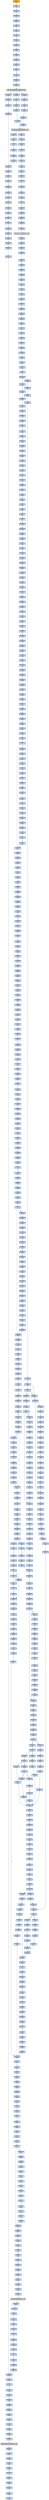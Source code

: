 strict digraph G {
	graph [bgcolor=transparent,
		name=G
	];
	node [color=lightsteelblue,
		fillcolor=lightsteelblue,
		shape=rectangle,
		style=filled
	];
	"0x00591110"	[label="0x00591110
pushl"];
	"0x00591111"	[label="0x00591111
pushl"];
	"0x00591110" -> "0x00591111"	[color="#000000"];
	"0x00591251"	[label="0x00591251
je"];
	"0x00591264"	[label="0x00591264
movl"];
	"0x00591251" -> "0x00591264"	[color="#000000",
		label=T];
	"0x005917ee"	[label="0x005917ee
movl"];
	"0x005917f2"	[label="0x005917f2
subl"];
	"0x005917ee" -> "0x005917f2"	[color="#000000"];
	"0x005910a7"	[label="0x005910a7
cmpl"];
	"0x005910aa"	[label="0x005910aa
je"];
	"0x005910a7" -> "0x005910aa"	[color="#000000"];
	"0x005912a8"	[label="0x005912a8
movl"];
	"0x005912aa"	[label="0x005912aa
testl"];
	"0x005912a8" -> "0x005912aa"	[color="#000000"];
	"0x005911a8"	[label="0x005911a8
movl"];
	"0x005911ae"	[label="0x005911ae
orl"];
	"0x005911a8" -> "0x005911ae"	[color="#000000"];
	"0x00591a65"	[label="0x00591a65
movl"];
	"0x00591a6a"	[label="0x00591a6a
subl"];
	"0x00591a65" -> "0x00591a6a"	[color="#000000"];
	"0x005917c7"	[label="0x005917c7
movl"];
	"0x005917cb"	[label="0x005917cb
shll"];
	"0x005917c7" -> "0x005917cb"	[color="#000000"];
	"0x00591ed3"	[label="0x00591ed3
movl"];
	"0x00591ed6"	[label="0x00591ed6
movl"];
	"0x00591ed3" -> "0x00591ed6"	[color="#000000"];
	"0x00591885"	[label="0x00591885
movl"];
	"0x00591888"	[label="0x00591888
movl"];
	"0x00591885" -> "0x00591888"	[color="#000000"];
	"0x005919ee"	[label="0x005919ee
movl"];
	"0x005919f1"	[label="0x005919f1
movl"];
	"0x005919ee" -> "0x005919f1"	[color="#000000"];
	"0x005910b2"	[label="0x005910b2
pushl"];
	"0x005910b7"	[label="0x005910b7
pushl"];
	"0x005910b2" -> "0x005910b7"	[color="#000000"];
	"0x00591a7d"	[label="0x00591a7d
popl"];
	"0x00591a7e"	[label="0x00591a7e
popl"];
	"0x00591a7d" -> "0x00591a7e"	[color="#000000"];
	"0x00591389"	[label="0x00591389
movl"];
	"0x0059138f"	[label="0x0059138f
movl"];
	"0x00591389" -> "0x0059138f"	[color="#000000"];
	"0x005918e0"	[label="0x005918e0
movl"];
	"0x005918e6"	[label="0x005918e6
shrl"];
	"0x005918e0" -> "0x005918e6"	[color="#000000"];
	"0x00591002"	[label="0x00591002
call"];
	"0x0059100a"	[label="0x0059100a
popl"];
	"0x00591002" -> "0x0059100a"	[color="#000000"];
	"0x00591e46"	[label="0x00591e46
movl"];
	"0x00591e49"	[label="0x00591e49
movl"];
	"0x00591e46" -> "0x00591e49"	[color="#000000"];
	"0x005916eb"	[label="0x005916eb
pushl"];
	"0x005916ec"	[label="0x005916ec
leal"];
	"0x005916eb" -> "0x005916ec"	[color="#000000"];
	"0x005910a1"	[label="0x005910a1
leal"];
	"0x005910a1" -> "0x005910a7"	[color="#000000"];
	"0x00591398"	[label="0x00591398
pushl"];
	"0x0059139a"	[label="0x0059139a
pushl"];
	"0x00591398" -> "0x0059139a"	[color="#000000"];
	"0x00591974"	[label="0x00591974
movl"];
	"0x0059197a"	[label="0x0059197a
andl"];
	"0x00591974" -> "0x0059197a"	[color="#000000"];
	"0x00591029"	[label="0x00591029
movl"];
	"0x0059102f"	[label="0x0059102f
jne"];
	"0x00591029" -> "0x0059102f"	[color="#000000"];
	"0x005918d5"	[label="0x005918d5
movl"];
	"0x005918d8"	[label="0x005918d8
movl"];
	"0x005918d5" -> "0x005918d8"	[color="#000000"];
	"0x00591f14"	[label="0x00591f14
jmp"];
	"0x00591f31"	[label="0x00591f31
movl"];
	"0x00591f14" -> "0x00591f31"	[color="#000000"];
	"0x00591af9"	[label="0x00591af9
addl"];
	"0x00591afe"	[label="0x00591afe
popl"];
	"0x00591af9" -> "0x00591afe"	[color="#000000"];
	"0x00591a16"	[label="0x00591a16
movb"];
	"0x00591a19"	[label="0x00591a19
movl"];
	"0x00591a16" -> "0x00591a19"	[color="#000000"];
	"0x005918f8"	[label="0x005918f8
movb"];
	"0x005918fa"	[label="0x005918fa
movl"];
	"0x005918f8" -> "0x005918fa"	[color="#000000"];
	"0x00591b57"	[label="0x00591b57
movl"];
	"0x00591b59"	[label="0x00591b59
stosb"];
	"0x00591b57" -> "0x00591b59"	[color="#000000"];
	"0x00591176"	[label="0x00591176
andl"];
	"0x00591179"	[label="0x00591179
repz"];
	"0x00591176" -> "0x00591179"	[color="#000000"];
	"0x0059100e"	[label="0x0059100e
call"];
	"0x00591014"	[label="0x00591014
popl"];
	"0x0059100e" -> "0x00591014"	[color="#000000"];
	"0x00591ea5"	[label="0x00591ea5
movl"];
	"0x00591ea8"	[label="0x00591ea8
shll"];
	"0x00591ea5" -> "0x00591ea8"	[color="#000000"];
	"0x00591826"	[label="0x00591826
movl"];
	"0x0059182c"	[label="0x0059182c
addl"];
	"0x00591826" -> "0x0059182c"	[color="#000000"];
	"0x005919f4"	[label="0x005919f4
movl"];
	"0x005919f9"	[label="0x005919f9
subl"];
	"0x005919f4" -> "0x005919f9"	[color="#000000"];
	"0x00591b0c"	[label="0x00591b0c
pushl"];
	"0x00591b0d"	[label="0x00591b0d
movl"];
	"0x00591b0c" -> "0x00591b0d"	[color="#000000"];
	"0x005911c0"	[label="0x005911c0
movl"];
	"0x005911c6"	[label="0x005911c6
subl"];
	"0x005911c0" -> "0x005911c6"	[color="#000000"];
	"0x005918e9"	[label="0x005918e9
movl"];
	"0x005918eb"	[label="0x005918eb
andl"];
	"0x005918e9" -> "0x005918eb"	[color="#000000"];
	"0x00591845"	[label="0x00591845
movl"];
	"0x0059184b"	[label="0x0059184b
xorl"];
	"0x00591845" -> "0x0059184b"	[color="#000000"];
	"0x00591d2d"	[label="0x00591d2d
cmpl"];
	"0x00591d32"	[label="0x00591d32
jae"];
	"0x00591d2d" -> "0x00591d32"	[color="#000000"];
	"0x00591ec8"	[label="0x00591ec8
cmpl"];
	"0x00591ecb"	[label="0x00591ecb
movl"];
	"0x00591ec8" -> "0x00591ecb"	[color="#000000"];
	"0x00591cc3"	[label="0x00591cc3
jne"];
	"0x00591cc5"	[label="0x00591cc5
incl"];
	"0x00591cc3" -> "0x00591cc5"	[color="#000000",
		label=F];
	"0x00591ccd"	[label="0x00591ccd
movb"];
	"0x00591cc3" -> "0x00591ccd"	[color="#000000",
		label=T];
	"0x0059137e"	[label="0x0059137e
movl"];
	"0x00591384"	[label="0x00591384
jmp"];
	"0x0059137e" -> "0x00591384"	[color="#000000"];
	"0x005919a4"	[label="0x005919a4
movb"];
	"0x005919a6"	[label="0x005919a6
popl"];
	"0x005919a4" -> "0x005919a6"	[color="#000000"];
	"0x0059103c"	[label="0x0059103c
call"];
	GETMODULEHANDLEA_KERNEL32_DLL	[color=lightgrey,
		fillcolor=lightgrey,
		label="GETMODULEHANDLEA_KERNEL32_DLL
GETMODULEHANDLEA-KERNEL32-DLL"];
	"0x0059103c" -> GETMODULEHANDLEA_KERNEL32_DLL	[color="#000000"];
	"0x005911c8"	[label="0x005911c8
je"];
	"0x005911c6" -> "0x005911c8"	[color="#000000"];
	"0x00591aa3"	[label="0x00591aa3
movl"];
	"0x00591aa8"	[label="0x00591aa8
addl"];
	"0x00591aa3" -> "0x00591aa8"	[color="#000000"];
	"0x00591eb5"	[label="0x00591eb5
movl"];
	"0x00591eb8"	[label="0x00591eb8
movl"];
	"0x00591eb5" -> "0x00591eb8"	[color="#000000"];
	"0x00591cff"	[label="0x00591cff
ret"];
	"0x00591a9b"	[label="0x00591a9b
movb"];
	"0x00591cff" -> "0x00591a9b"	[color="#000000"];
	"0x00591e18"	[label="0x00591e18
movb"];
	"0x00591cff" -> "0x00591e18"	[color="#000000"];
	"0x005919d0"	[label="0x005919d0
shll"];
	"0x005919d3"	[label="0x005919d3
andl"];
	"0x005919d0" -> "0x005919d3"	[color="#000000"];
	"0x005919b8"	[label="0x005919b8
cmpl"];
	"0x005919bc"	[label="0x005919bc
jb"];
	"0x005919b8" -> "0x005919bc"	[color="#000000"];
	"0x00591f22"	[label="0x00591f22
leal"];
	"0x00591f25"	[label="0x00591f25
movl"];
	"0x00591f22" -> "0x00591f25"	[color="#000000"];
	"0x00591866"	[label="0x00591866
movb"];
	"0x00591869"	[label="0x00591869
movl"];
	"0x00591866" -> "0x00591869"	[color="#000000"];
	"0x0059139d"	[label="0x0059139d
pushl"];
	"0x0059139a" -> "0x0059139d"	[color="#000000"];
	"0x00591bc7"	[label="0x00591bc7
call"];
	"0x005919b0"	[label="0x005919b0
pushl"];
	"0x00591bc7" -> "0x005919b0"	[color="#000000"];
	"0x005917c4"	[label="0x005917c4
movl"];
	"0x005917c4" -> "0x005917c7"	[color="#000000"];
	"0x00591986"	[label="0x00591986
xorl"];
	"0x00591988"	[label="0x00591988
movb"];
	"0x00591986" -> "0x00591988"	[color="#000000"];
	"0x00591f55"	[label="0x00591f55
jb"];
	"0x00591f57"	[label="0x00591f57
movl"];
	"0x00591f55" -> "0x00591f57"	[color="#000000",
		label=F];
	"0x00591ece"	[label="0x00591ece
movl"];
	"0x00591ed1"	[label="0x00591ed1
jae"];
	"0x00591ece" -> "0x00591ed1"	[color="#000000"];
	"0x00591ce3"	[label="0x00591ce3
repz"];
	"0x00591ce5"	[label="0x00591ce5
popl"];
	"0x00591ce3" -> "0x00591ce5"	[color="#000000"];
	"0x0059185e"	[label="0x0059185e
movl"];
	"0x00591862"	[label="0x00591862
jbe"];
	"0x0059185e" -> "0x00591862"	[color="#000000"];
	"0x005917b1"	[label="0x005917b1
jb"];
	"0x005917b3"	[label="0x005917b3
pushl"];
	"0x005917b1" -> "0x005917b3"	[color="#000000",
		label=F];
	"0x005917e8"	[label="0x005917e8
movl"];
	"0x005917b1" -> "0x005917e8"	[color="#000000",
		label=T];
	"0x00591970"	[label="0x00591970
testb"];
	"0x00591972"	[label="0x00591972
je"];
	"0x00591970" -> "0x00591972"	[color="#000000"];
	"0x00591243"	[label="0x00591243
movl"];
	"0x005911c8" -> "0x00591243"	[color="#000000",
		label=T];
	"0x005912ac"	[label="0x005912ac
jne"];
	"0x005912aa" -> "0x005912ac"	[color="#000000"];
	"0x0059191e"	[label="0x0059191e
movl"];
	"0x00591922"	[label="0x00591922
movl"];
	"0x0059191e" -> "0x00591922"	[color="#000000"];
	"0x005919a7"	[label="0x005919a7
addl"];
	"0x005919ad"	[label="0x005919ad
ret"];
	"0x005919a7" -> "0x005919ad"	[color="#000000"];
	"0x0059101a"	[label="0x0059101a
addl"];
	"0x0059101c"	[label="0x0059101c
subl"];
	"0x0059101a" -> "0x0059101c"	[color="#000000"];
	"0x00591972" -> "0x00591974"	[color="#000000",
		label=F];
	"0x00591996"	[label="0x00591996
movl"];
	"0x00591972" -> "0x00591996"	[color="#000000",
		label=T];
	"0x00591a1b"	[label="0x00591a1b
jmp"];
	"0x00591a19" -> "0x00591a1b"	[color="#000000"];
	"0x00591cd4"	[label="0x00591cd4
movl"];
	"0x00591cda"	[label="0x00591cda
leal"];
	"0x00591cd4" -> "0x00591cda"	[color="#000000"];
	"0x00591287"	[label="0x00591287
testl"];
	"0x00591289"	[label="0x00591289
jne"];
	"0x00591287" -> "0x00591289"	[color="#000000"];
	"0x00591f2b"	[label="0x00591f2b
movl"];
	"0x00591f2b" -> "0x00591f31"	[color="#000000"];
	"0x00591271"	[label="0x00591271
movl"];
	"0x00591384" -> "0x00591271"	[color="#000000"];
	"0x005910fb"	[label="0x005910fb
pushl"];
	"0x005910fc"	[label="0x005910fc
call"];
	"0x005910fb" -> "0x005910fc"	[color="#000000"];
	"0x00591aad"	[label="0x00591aad
addl"];
	"0x00591aaf"	[label="0x00591aaf
incl"];
	"0x00591aad" -> "0x00591aaf"	[color="#000000"];
	"0x00591a14"	[label="0x00591a14
xorl"];
	"0x00591a14" -> "0x00591a16"	[color="#000000"];
	"0x00591a3b"	[label="0x00591a3b
jae"];
	"0x00591a3d"	[label="0x00591a3d
movl"];
	"0x00591a3b" -> "0x00591a3d"	[color="#000000",
		label=F];
	"0x00591a44"	[label="0x00591a44
cmpl"];
	"0x00591a3b" -> "0x00591a44"	[color="#000000",
		label=T];
	"0x00591a85"	[label="0x00591a85
pushl"];
	"0x00591a86"	[label="0x00591a86
pushl"];
	"0x00591a85" -> "0x00591a86"	[color="#000000"];
	"0x00591e3f"	[label="0x00591e3f
movb"];
	"0x00591e41"	[label="0x00591e41
incl"];
	"0x00591e3f" -> "0x00591e41"	[color="#000000"];
	"0x00591b12"	[label="0x00591b12
movl"];
	"0x00591b14"	[label="0x00591b14
movl"];
	"0x00591b12" -> "0x00591b14"	[color="#000000"];
	"0x00591f53"	[label="0x00591f53
cmpl"];
	"0x00591f53" -> "0x00591f55"	[color="#000000"];
	"0x00591f43"	[label="0x00591f43
movl"];
	"0x00591f45"	[label="0x00591f45
jae"];
	"0x00591f43" -> "0x00591f45"	[color="#000000"];
	"0x005918f4"	[label="0x005918f4
movb"];
	"0x005918f6"	[label="0x005918f6
movl"];
	"0x005918f4" -> "0x005918f6"	[color="#000000"];
	"0x00591a6c"	[label="0x00591a6c
subl"];
	"0x00591a6e"	[label="0x00591a6e
popl"];
	"0x00591a6c" -> "0x00591a6e"	[color="#000000"];
	"0x0059100d"	[label="0x0059100d
ret"];
	"0x00591008"	[label="0x00591008
jmp"];
	"0x0059100d" -> "0x00591008"	[color="#000000"];
	"0x005917c2"	[label="0x005917c2
movl"];
	"0x005917c2" -> "0x005917c4"	[color="#000000"];
	"0x0059136e"	[label="0x0059136e
jmp"];
	"0x005912a2"	[label="0x005912a2
movl"];
	"0x0059136e" -> "0x005912a2"	[color="#000000"];
	"0x00591a2a"	[label="0x00591a2a
jmp"];
	"0x00591a58"	[label="0x00591a58
movl"];
	"0x00591a2a" -> "0x00591a58"	[color="#000000"];
	"0x005918ab"	[label="0x005918ab
addl"];
	"0x005918ad"	[label="0x005918ad
cmpl"];
	"0x005918ab" -> "0x005918ad"	[color="#000000"];
	"0x0059105d"	[label="0x0059105d
jne"];
	"0x0059105f"	[label="0x0059105f
leal"];
	"0x0059105d" -> "0x0059105f"	[color="#000000",
		label=F];
	"0x00591817"	[label="0x00591817
movl"];
	"0x0059181d"	[label="0x0059181d
movl"];
	"0x00591817" -> "0x0059181d"	[color="#000000"];
	"0x00591a09"	[label="0x00591a09
movl"];
	"0x00591a0f"	[label="0x00591a0f
movl"];
	"0x00591a09" -> "0x00591a0f"	[color="#000000"];
	"0x005919b1"	[label="0x005919b1
pushl"];
	"0x005919b2"	[label="0x005919b2
pushl"];
	"0x005919b1" -> "0x005919b2"	[color="#000000"];
	"0x005910bc"	[label="0x005910bc
pushl"];
	"0x005910b7" -> "0x005910bc"	[color="#000000"];
	"0x00591a83"	[label="0x00591a83
ret"];
	"0x00591a83" -> "0x00591d2d"	[color="#000000"];
	"0x00591e95"	[label="0x00591e95
addl"];
	"0x00591a83" -> "0x00591e95"	[color="#000000"];
	"0x0059100b"	[label="0x0059100b
incl"];
	"0x0059100a" -> "0x0059100b"	[color="#000000"];
	"0x00591e6a"	[label="0x00591e6a
movl"];
	"0x00591e6d"	[label="0x00591e6d
movl"];
	"0x00591e6a" -> "0x00591e6d"	[color="#000000"];
	"0x00591274"	[label="0x00591274
testl"];
	"0x00591276"	[label="0x00591276
je"];
	"0x00591274" -> "0x00591276"	[color="#000000"];
	"0x00591af8"	[label="0x00591af8
popl"];
	"0x00591af8" -> "0x00591af9"	[color="#000000"];
	"0x0059186d"	[label="0x0059186d
leal"];
	"0x00591871"	[label="0x00591871
incl"];
	"0x0059186d" -> "0x00591871"	[color="#000000"];
	"0x00591062"	[label="0x00591062
jmp"];
	"0x0059105f" -> "0x00591062"	[color="#000000"];
	"0x00591d34"	[label="0x00591d34
movl"];
	"0x00591d36"	[label="0x00591d36
movb"];
	"0x00591d34" -> "0x00591d36"	[color="#000000"];
	"0x00591a1d"	[label="0x00591a1d
cmpl"];
	"0x00591a20"	[label="0x00591a20
jae"];
	"0x00591a1d" -> "0x00591a20"	[color="#000000"];
	"0x00591cf1"	[label="0x00591cf1
ret"];
	"0x00591f6c"	[label="0x00591f6c
testb"];
	"0x00591cf1" -> "0x00591f6c"	[color="#000000"];
	"0x005919f1" -> "0x005919f4"	[color="#000000"];
	"0x00591e9a"	[label="0x00591e9a
jmp"];
	"0x00591ef7"	[label="0x00591ef7
cmpl"];
	"0x00591e9a" -> "0x00591ef7"	[color="#000000"];
	"0x00591ec1"	[label="0x00591ec1
addl"];
	"0x00591ec4"	[label="0x00591ec4
orl"];
	"0x00591ec1" -> "0x00591ec4"	[color="#000000"];
	"0x00591a5a"	[label="0x00591a5a
movl"];
	"0x00591a58" -> "0x00591a5a"	[color="#000000"];
	"0x00591e42"	[label="0x00591e42
movb"];
	"0x00591e42" -> "0x00591e46"	[color="#000000"];
	"0x00591e24"	[label="0x00591e24
je"];
	"0x00591e26"	[label="0x00591e26
cmpl"];
	"0x00591e24" -> "0x00591e26"	[color="#000000",
		label=F];
	"0x00591e9c"	[label="0x00591e9c
cmpl"];
	"0x00591e24" -> "0x00591e9c"	[color="#000000",
		label=T];
	"0x0059199c"	[label="0x0059199c
incl"];
	"0x0059199d"	[label="0x0059199d
cmpl"];
	"0x0059199c" -> "0x0059199d"	[color="#000000"];
	"0x00591a7f"	[label="0x00591a7f
movl"];
	"0x00591a7e" -> "0x00591a7f"	[color="#000000"];
	"0x00591f4c"	[label="0x00591f4c
movb"];
	"0x00591f4e"	[label="0x00591f4e
movb"];
	"0x00591f4c" -> "0x00591f4e"	[color="#000000"];
	"0x00591048"	[label="0x00591048
movl"];
	"0x0059104a"	[label="0x0059104a
leal"];
	"0x00591048" -> "0x0059104a"	[color="#000000"];
	"0x00591eb2"	[label="0x00591eb2
movl"];
	"0x00591eb2" -> "0x00591eb5"	[color="#000000"];
	"0x005910be"	[label="0x005910be
call"];
	VIRTUALALLOC_KERNEL32_DLL	[color=lightgrey,
		fillcolor=lightgrey,
		label="VIRTUALALLOC_KERNEL32_DLL
VIRTUALALLOC-KERNEL32-DLL"];
	"0x005910be" -> VIRTUALALLOC_KERNEL32_DLL	[color="#000000"];
	"0x00591ea0"	[label="0x00591ea0
jb"];
	"0x00591ea0" -> "0x00591ed3"	[color="#000000",
		label=T];
	"0x00591ea2"	[label="0x00591ea2
movl"];
	"0x00591ea0" -> "0x00591ea2"	[color="#000000",
		label=F];
	"0x00591813"	[label="0x00591813
movl"];
	"0x00591813" -> "0x00591817"	[color="#000000"];
	"0x00591f5d"	[label="0x00591f5d
movl"];
	"0x00591f61"	[label="0x00591f61
movl"];
	"0x00591f5d" -> "0x00591f61"	[color="#000000"];
	"0x005919a1"	[label="0x005919a1
popl"];
	"0x005919a2"	[label="0x005919a2
popl"];
	"0x005919a1" -> "0x005919a2"	[color="#000000"];
	"0x00591015"	[label="0x00591015
movl"];
	"0x00591014" -> "0x00591015"	[color="#000000"];
	"0x0059193d"	[label="0x0059193d
jge"];
	"0x00591943"	[label="0x00591943
cmpl"];
	"0x0059193d" -> "0x00591943"	[color="#000000",
		label=F];
	"0x00591416"	[label="0x00591416
jne"];
	"0x00591420"	[label="0x00591420
pushl"];
	"0x00591416" -> "0x00591420"	[color="#000000",
		label=T];
	"0x005911ba"	[label="0x005911ba
movl"];
	"0x005911ba" -> "0x005911c0"	[color="#000000"];
	"0x00591b6a"	[label="0x00591b6a
movl"];
	"0x00591b6c"	[label="0x00591b6c
pushl"];
	"0x00591b6a" -> "0x00591b6c"	[color="#000000"];
	"0x00591ed1" -> "0x00591ed3"	[color="#000000",
		label=F];
	"0x00591904"	[label="0x00591904
shll"];
	"0x00591907"	[label="0x00591907
movw"];
	"0x00591904" -> "0x00591907"	[color="#000000"];
	"0x005913ff"	[label="0x005913ff
popl"];
	"0x00591400"	[label="0x00591400
movl"];
	"0x005913ff" -> "0x00591400"	[color="#000000"];
	"0x00591834"	[label="0x00591834
subl"];
	"0x0059183a"	[label="0x0059183a
pushl"];
	"0x00591834" -> "0x0059183a"	[color="#000000"];
	"0x00591851"	[label="0x00591851
xorl"];
	"0x00591853"	[label="0x00591853
repz"];
	"0x00591851" -> "0x00591853"	[color="#000000"];
	"0x00591ab9"	[label="0x00591ab9
leal"];
	"0x00591abc"	[label="0x00591abc
pushl"];
	"0x00591ab9" -> "0x00591abc"	[color="#000000"];
	"0x00591a75"	[label="0x00591a75
addl"];
	"0x00591a77"	[label="0x00591a77
movl"];
	"0x00591a75" -> "0x00591a77"	[color="#000000"];
	"0x0059117b"	[label="0x0059117b
popl"];
	"0x00591179" -> "0x0059117b"	[color="#000000"];
	"0x00591ed9"	[label="0x00591ed9
movl"];
	"0x00591ede"	[label="0x00591ede
subl"];
	"0x00591ed9" -> "0x00591ede"	[color="#000000"];
	"0x00591872"	[label="0x00591872
incl"];
	"0x00591873"	[label="0x00591873
cmpl"];
	"0x00591872" -> "0x00591873"	[color="#000000"];
	"0x005918cf"	[label="0x005918cf
movl"];
	"0x005918d3"	[label="0x005918d3
jl"];
	"0x005918cf" -> "0x005918d3"	[color="#000000"];
	"0x00591b5a"	[label="0x00591b5a
call"];
	"0x00591b63"	[label="0x00591b63
subl"];
	"0x00591b5a" -> "0x00591b63"	[color="#000000"];
	"0x00591298"	[label="0x00591298
movl"];
	"0x00591298" -> "0x005912a2"	[color="#000000"];
	"0x005917de"	[label="0x005917de
movl"];
	"0x005917e0"	[label="0x005917e0
movl"];
	"0x005917de" -> "0x005917e0"	[color="#000000"];
	"0x00591efc"	[label="0x00591efc
movl"];
	"0x00591f03"	[label="0x00591f03
testl"];
	"0x00591efc" -> "0x00591f03"	[color="#000000"];
	"0x005912ee"	[label="0x005912ee
testl"];
	"0x005912f0"	[label="0x005912f0
popl"];
	"0x005912ee" -> "0x005912f0"	[color="#000000"];
	"0x005916d7"	[label="0x005916d7
call"];
	"0x00591a84"	[label="0x00591a84
pushl"];
	"0x005916d7" -> "0x00591a84"	[color="#000000"];
	"0x0059108d"	[label="0x0059108d
movl"];
	"0x00591093"	[label="0x00591093
orl"];
	"0x0059108d" -> "0x00591093"	[color="#000000"];
	"0x00591ea2" -> "0x00591ea5"	[color="#000000"];
	"0x00591276" -> "0x00591389"	[color="#000000",
		label=T];
	"0x00591b98"	[label="0x00591b98
movb"];
	"0x00591b9c"	[label="0x00591b9c
incl"];
	"0x00591b98" -> "0x00591b9c"	[color="#000000"];
	"0x0059187e"	[label="0x0059187e
movl"];
	"0x00591882"	[label="0x00591882
movl"];
	"0x0059187e" -> "0x00591882"	[color="#000000"];
	"0x00591f86"	[label="0x00591f86
addl"];
	"0x00591f89"	[label="0x00591f89
ret"];
	"0x00591f86" -> "0x00591f89"	[color="#000000"];
	"0x00591189"	[label="0x00591189
call"];
	VIRTUALFREE_KERNEL32_DLL	[color=lightgrey,
		fillcolor=lightgrey,
		label="VIRTUALFREE_KERNEL32_DLL
VIRTUALFREE-KERNEL32-DLL"];
	"0x00591189" -> VIRTUALFREE_KERNEL32_DLL	[color="#000000"];
	"0x00591a6f"	[label="0x00591a6f
shrl"];
	"0x00591a6e" -> "0x00591a6f"	[color="#000000"];
	"0x00591bb6"	[label="0x00591bb6
jne"];
	"0x00591bc3"	[label="0x00591bc3
xorl"];
	"0x00591bb6" -> "0x00591bc3"	[color="#000000",
		label=T];
	"0x00591117"	[label="0x00591117
movl"];
	"0x0059111d"	[label="0x0059111d
xorl"];
	"0x00591117" -> "0x0059111d"	[color="#000000"];
	"0x00591994"	[label="0x00591994
movl"];
	"0x00591994" -> "0x00591996"	[color="#000000"];
	"0x00591e82"	[label="0x00591e82
andl"];
	"0x00591e88"	[label="0x00591e88
shrl"];
	"0x00591e82" -> "0x00591e88"	[color="#000000"];
	"0x005916c8"	[label="0x005916c8
movl"];
	"0x005916cc"	[label="0x005916cc
subl"];
	"0x005916c8" -> "0x005916cc"	[color="#000000"];
	"0x00591e2e"	[label="0x00591e2e
leal"];
	"0x00591e31"	[label="0x00591e31
cmpl"];
	"0x00591e2e" -> "0x00591e31"	[color="#000000"];
	"0x00591008" -> "0x0059100e"	[color="#000000"];
	"0x00591ee9"	[label="0x00591ee9
movl"];
	"0x00591eec"	[label="0x00591eec
subl"];
	"0x00591ee9" -> "0x00591eec"	[color="#000000"];
	"0x00591823"	[label="0x00591823
leal"];
	"0x00591823" -> "0x00591826"	[color="#000000"];
	"0x00591718"	[label="0x00591718
testb"];
	"0x0059171a"	[label="0x0059171a
jne"];
	"0x00591718" -> "0x0059171a"	[color="#000000"];
	"0x005917a4"	[label="0x005917a4
pushl"];
	"0x005917a5"	[label="0x005917a5
movl"];
	"0x005917a4" -> "0x005917a5"	[color="#000000"];
	"0x005912f1"	[label="0x005912f1
jne"];
	"0x005912f0" -> "0x005912f1"	[color="#000000"];
	"0x00591b3d"	[label="0x00591b3d
movl"];
	"0x00591b43"	[label="0x00591b43
movl"];
	"0x00591b3d" -> "0x00591b43"	[color="#000000"];
	"0x00591b30"	[label="0x00591b30
xorl"];
	"0x00591b32"	[label="0x00591b32
movl"];
	"0x00591b30" -> "0x00591b32"	[color="#000000"];
	"0x00591a11"	[label="0x00591a11
shrl"];
	"0x00591a11" -> "0x00591a14"	[color="#000000"];
	"0x005918c4"	[label="0x005918c4
movl"];
	"0x005918c7"	[label="0x005918c7
addl"];
	"0x005918c4" -> "0x005918c7"	[color="#000000"];
	"0x005919b5"	[label="0x005919b5
pushl"];
	"0x005919b6"	[label="0x005919b6
movl"];
	"0x005919b5" -> "0x005919b6"	[color="#000000"];
	"0x00591ca5"	[label="0x00591ca5
jne"];
	"0x00591cb2"	[label="0x00591cb2
movb"];
	"0x00591ca5" -> "0x00591cb2"	[color="#000000",
		label=T];
	"0x005919e1"	[label="0x005919e1
movl"];
	"0x005919e4"	[label="0x005919e4
movl"];
	"0x005919e1" -> "0x005919e4"	[color="#000000"];
	"0x00591871" -> "0x00591872"	[color="#000000"];
	"0x00591e74"	[label="0x00591e74
addl"];
	"0x00591e76"	[label="0x00591e76
shrl"];
	"0x00591e74" -> "0x00591e76"	[color="#000000"];
	"0x005916dc"	[label="0x005916dc
movl"];
	"0x005916e3"	[label="0x005916e3
movl"];
	"0x005916dc" -> "0x005916e3"	[color="#000000"];
	"0x0059100c"	[label="0x0059100c
pushl"];
	"0x0059100c" -> "0x0059100d"	[color="#000000"];
	"0x00591373"	[label="0x00591373
movl"];
	"0x00591375"	[label="0x00591375
movl"];
	"0x00591373" -> "0x00591375"	[color="#000000"];
	"0x00591726"	[label="0x00591726
movl"];
	"0x00591729"	[label="0x00591729
addl"];
	"0x00591726" -> "0x00591729"	[color="#000000"];
	"0x00591e29"	[label="0x00591e29
jb"];
	"0x00591e2b"	[label="0x00591e2b
movl"];
	"0x00591e29" -> "0x00591e2b"	[color="#000000",
		label=F];
	"0x00591e29" -> "0x00591e9c"	[color="#000000",
		label=T];
	"0x00591eee"	[label="0x00591eee
andl"];
	"0x00591ef3"	[label="0x00591ef3
shrl"];
	"0x00591eee" -> "0x00591ef3"	[color="#000000"];
	"0x00591949"	[label="0x00591949
je"];
	"0x0059195a"	[label="0x0059195a
movl"];
	"0x00591949" -> "0x0059195a"	[color="#000000",
		label=T];
	"0x005919c0"	[label="0x005919c0
movb"];
	"0x005919c2"	[label="0x005919c2
incl"];
	"0x005919c0" -> "0x005919c2"	[color="#000000"];
	"0x0059188e"	[label="0x0059188e
movl"];
	"0x00591892"	[label="0x00591892
movl"];
	"0x0059188e" -> "0x00591892"	[color="#000000"];
	"0x0059100b" -> "0x0059100c"	[color="#000000"];
	"0x005917e3"	[label="0x005917e3
cmpl"];
	"0x005917e0" -> "0x005917e3"	[color="#000000"];
	"0x00591929"	[label="0x00591929
incl"];
	"0x0059192a"	[label="0x0059192a
decl"];
	"0x00591929" -> "0x0059192a"	[color="#000000"];
	"0x005919db"	[label="0x005919db
movl"];
	"0x005919de"	[label="0x005919de
addl"];
	"0x005919db" -> "0x005919de"	[color="#000000"];
	"0x00591aff"	[label="0x00591aff
ret"];
	"0x00591afe" -> "0x00591aff"	[color="#000000"];
	"0x00591a71"	[label="0x00591a71
movl"];
	"0x00591a6f" -> "0x00591a71"	[color="#000000"];
	"0x00591a77" -> "0x00591a7d"	[color="#000000"];
	"0x00591e78"	[label="0x00591e78
movl"];
	"0x00591e7d"	[label="0x00591e7d
movl"];
	"0x00591e78" -> "0x00591e7d"	[color="#000000"];
	"0x00591d3e"	[label="0x00591d3e
movl"];
	"0x00591d42"	[label="0x00591d42
jmp"];
	"0x00591d3e" -> "0x00591d42"	[color="#000000"];
	"0x00591121"	[label="0x00591121
je"];
	"0x00591151"	[label="0x00591151
popl"];
	"0x00591121" -> "0x00591151"	[color="#000000",
		label=T];
	"0x00591f5b"	[label="0x00591f5b
addl"];
	"0x00591f57" -> "0x00591f5b"	[color="#000000"];
	"0x00591f83"	[label="0x00591f83
movb"];
	"0x00591f85"	[label="0x00591f85
popl"];
	"0x00591f83" -> "0x00591f85"	[color="#000000"];
	"0x005918c9"	[label="0x005918c9
cmpl"];
	"0x005918c7" -> "0x005918c9"	[color="#000000"];
	"0x00591095"	[label="0x00591095
je"];
	"0x00591093" -> "0x00591095"	[color="#000000"];
	"0x00591a5d"	[label="0x00591a5d
addl"];
	"0x00591a5a" -> "0x00591a5d"	[color="#000000"];
	"0x00591875"	[label="0x00591875
movl"];
	"0x00591877"	[label="0x00591877
jb"];
	"0x00591875" -> "0x00591877"	[color="#000000"];
	"0x005918fe"	[label="0x005918fe
movl"];
	"0x00591900"	[label="0x00591900
movl"];
	"0x005918fe" -> "0x00591900"	[color="#000000"];
	"0x005916d6"	[label="0x005916d6
pushl"];
	"0x005916d6" -> "0x005916d7"	[color="#000000"];
	"0x00591abd"	[label="0x00591abd
pushl"];
	"0x00591abc" -> "0x00591abd"	[color="#000000"];
	"0x0059111f"	[label="0x0059111f
orl"];
	"0x0059111f" -> "0x00591121"	[color="#000000"];
	"0x005917f4"	[label="0x005917f4
shrl"];
	"0x005917f6"	[label="0x005917f6
movl"];
	"0x005917f4" -> "0x005917f6"	[color="#000000"];
	"0x00591e80"	[label="0x00591e80
subl"];
	"0x00591e80" -> "0x00591e82"	[color="#000000"];
	"0x00591e34"	[label="0x00591e34
jb"];
	"0x00591e36"	[label="0x00591e36
movl"];
	"0x00591e34" -> "0x00591e36"	[color="#000000",
		label=F];
	"0x00591e67"	[label="0x00591e67
movl"];
	"0x00591e34" -> "0x00591e67"	[color="#000000",
		label=T];
	"0x005918dc"	[label="0x005918dc
movl"];
	"0x005918dc" -> "0x005918e0"	[color="#000000"];
	"0x005910e9"	[label="0x005910e9
movl"];
	"0x005910eb"	[label="0x005910eb
addl"];
	"0x005910e9" -> "0x005910eb"	[color="#000000"];
	"0x00591d38"	[label="0x00591d38
movl"];
	"0x00591d3a"	[label="0x00591d3a
incl"];
	"0x00591d38" -> "0x00591d3a"	[color="#000000"];
	"0x00591425"	[label="0x00591425
ret"];
	"0x00591b69"	[label="0x00591b69
pushl"];
	"0x00591b63" -> "0x00591b69"	[color="#000000"];
	"0x00591cc6"	[label="0x00591cc6
cmpl"];
	"0x00591cc5" -> "0x00591cc6"	[color="#000000"];
	"0x00591152"	[label="0x00591152
popl"];
	"0x00591151" -> "0x00591152"	[color="#000000"];
	"0x00591ba8"	[label="0x00591ba8
leal"];
	"0x00591bac"	[label="0x00591bac
pushl"];
	"0x00591ba8" -> "0x00591bac"	[color="#000000"];
	"0x00591022"	[label="0x00591022
cmpl"];
	"0x0059101c" -> "0x00591022"	[color="#000000"];
	"0x00591395"	[label="0x00591395
pushl"];
	"0x00591396"	[label="0x00591396
pushl"];
	"0x00591395" -> "0x00591396"	[color="#000000"];
	"0x0059180f"	[label="0x0059180f
movl"];
	"0x0059180f" -> "0x00591813"	[color="#000000"];
	"0x0059189a"	[label="0x0059189a
movl"];
	"0x00591892" -> "0x0059189a"	[color="#000000"];
	"0x005912c8"	[label="0x005912c8
je"];
	"0x005912c8" -> "0x00591373"	[color="#000000",
		label=T];
	"0x00591397"	[label="0x00591397
pushl"];
	"0x00591396" -> "0x00591397"	[color="#000000"];
	"0x005910e8"	[label="0x005910e8
pushl"];
	"0x005910e8" -> "0x005910e9"	[color="#000000"];
	"0x005919d9"	[label="0x005919d9
orl"];
	"0x005919d3" -> "0x005919d9"	[color="#000000"];
	"0x00591103"	[label="0x00591103
cmpb"];
	"0x00591106"	[label="0x00591106
jne"];
	"0x00591103" -> "0x00591106"	[color="#000000"];
	"0x005912a2" -> "0x005912a8"	[color="#000000"];
	"0x005910f7"	[label="0x005910f7
pushl"];
	"0x005910fa"	[label="0x005910fa
pushl"];
	"0x005910f7" -> "0x005910fa"	[color="#000000"];
	"0x005917bb"	[label="0x005917bb
movb"];
	"0x005917bd"	[label="0x005917bd
incl"];
	"0x005917bb" -> "0x005917bd"	[color="#000000"];
	"0x00591935"	[label="0x00591935
movl"];
	"0x00591939"	[label="0x00591939
movl"];
	"0x00591935" -> "0x00591939"	[color="#000000"];
	"0x00591b6e"	[label="0x00591b6e
leal"];
	"0x00591b71"	[label="0x00591b71
pushl"];
	"0x00591b6e" -> "0x00591b71"	[color="#000000"];
	"0x0059137b"	[label="0x0059137b
addl"];
	"0x0059137b" -> "0x0059137e"	[color="#000000"];
	"0x00591f41"	[label="0x00591f41
cmpl"];
	"0x00591f41" -> "0x00591f43"	[color="#000000"];
	"0x00591af7"	[label="0x00591af7
popl"];
	"0x00591af7" -> "0x00591af8"	[color="#000000"];
	"0x00591993"	[label="0x00591993
incl"];
	"0x00591993" -> "0x00591994"	[color="#000000"];
	"0x00591269"	[label="0x00591269
movl"];
	"0x00591264" -> "0x00591269"	[color="#000000"];
	"0x005919cc"	[label="0x005919cc
movl"];
	"0x005919cc" -> "0x005919d0"	[color="#000000"];
	"0x00591153"	[label="0x00591153
popl"];
	"0x00591154"	[label="0x00591154
popl"];
	"0x00591153" -> "0x00591154"	[color="#000000"];
	"0x00591163"	[label="0x00591163
addl"];
	"0x00591169"	[label="0x00591169
movl"];
	"0x00591163" -> "0x00591169"	[color="#000000"];
	"0x005912b3"	[label="0x005912b3
addl"];
	"0x005912b9"	[label="0x005912b9
movl"];
	"0x005912b3" -> "0x005912b9"	[color="#000000"];
	"0x005917ce"	[label="0x005917ce
andl"];
	"0x005917cb" -> "0x005917ce"	[color="#000000"];
	"0x0059183d"	[label="0x0059183d
movl"];
	"0x0059183f"	[label="0x0059183f
pushl"];
	"0x0059183d" -> "0x0059183f"	[color="#000000"];
	"0x00591f6e"	[label="0x00591f6e
je"];
	"0x00591f70"	[label="0x00591f70
cmpl"];
	"0x00591f6e" -> "0x00591f70"	[color="#000000",
		label=F];
	"0x00591365"	[label="0x00591365
movl"];
	"0x00591367"	[label="0x00591367
addl"];
	"0x00591365" -> "0x00591367"	[color="#000000"];
	"0x0059104d"	[label="0x0059104d
pushl"];
	"0x0059104e"	[label="0x0059104e
pushl"];
	"0x0059104d" -> "0x0059104e"	[color="#000000"];
	"0x005918b3"	[label="0x005918b3
movl"];
	"0x005918ad" -> "0x005918b3"	[color="#000000"];
	"0x00591292"	[label="0x00591292
movl"];
	"0x00591292" -> "0x00591298"	[color="#000000"];
	"0x00591e72"	[label="0x00591e72
subl"];
	"0x00591e72" -> "0x00591e74"	[color="#000000"];
	"0x0059192b"	[label="0x0059192b
addl"];
	"0x0059192e"	[label="0x0059192e
cmpl"];
	"0x0059192b" -> "0x0059192e"	[color="#000000"];
	"0x00416b5b"	[label="0x00416b5b
pushl"];
	"0x00416b5c"	[label="0x00416b5c
call"];
	"0x00416b5b" -> "0x00416b5c"	[color="#000000"];
	"0x005917d9"	[label="0x005917d9
addl"];
	"0x005917db"	[label="0x005917db
movl"];
	"0x005917d9" -> "0x005917db"	[color="#000000"];
	"0x005917b4"	[label="0x005917b4
movl"];
	"0x005917b3" -> "0x005917b4"	[color="#000000"];
	"0x00591e8a"	[label="0x00591e8a
leal"];
	"0x00591e90"	[label="0x00591e90
call"];
	"0x00591e8a" -> "0x00591e90"	[color="#000000"];
	"0x005910b0"	[label="0x005910b0
pushl"];
	"0x005910b0" -> "0x005910b2"	[color="#000000"];
	"0x005919fb"	[label="0x005919fb
shrl"];
	"0x005919fd"	[label="0x005919fd
movl"];
	"0x005919fb" -> "0x005919fd"	[color="#000000"];
	"0x00591e22"	[label="0x00591e22
movl"];
	"0x00591e22" -> "0x00591e24"	[color="#000000"];
	"0x00591931"	[label="0x00591931
movl"];
	"0x00591931" -> "0x00591935"	[color="#000000"];
	"0x00591f07"	[label="0x00591f07
movl"];
	"0x00591f0d"	[label="0x00591f0d
movl"];
	"0x00591f07" -> "0x00591f0d"	[color="#000000"];
	"0x00591d3b"	[label="0x00591d3b
incl"];
	"0x00591d3c"	[label="0x00591d3c
movl"];
	"0x00591d3b" -> "0x00591d3c"	[color="#000000"];
	"0x00591f85" -> "0x00591f86"	[color="#000000"];
	"0x00591f7e"	[label="0x00591f7e
movl"];
	"0x00591f80"	[label="0x00591f80
popl"];
	"0x00591f7e" -> "0x00591f80"	[color="#000000"];
	"0x00591a8d"	[label="0x00591a8d
leal"];
	"0x00591a93"	[label="0x00591a93
movl"];
	"0x00591a8d" -> "0x00591a93"	[color="#000000"];
	"0x00591bad"	[label="0x00591bad
movl"];
	"0x00591baf"	[label="0x00591baf
call"];
	"0x00591bad" -> "0x00591baf"	[color="#000000"];
	"0x00591cb9"	[label="0x00591cb9
xorl"];
	"0x00591cbb"	[label="0x00591cbb
cmpb"];
	"0x00591cb9" -> "0x00591cbb"	[color="#000000"];
	"0x00591cc9"	[label="0x00591cc9
jb"];
	"0x00591ccb"	[label="0x00591ccb
jmp"];
	"0x00591cc9" -> "0x00591ccb"	[color="#000000",
		label=F];
	"0x005918f0"	[label="0x005918f0
subl"];
	"0x005918f2"	[label="0x005918f2
addl"];
	"0x005918f0" -> "0x005918f2"	[color="#000000"];
	"0x005919a6" -> "0x005919a7"	[color="#000000"];
	"0x0059198b"	[label="0x0059198b
movl"];
	"0x0059198f"	[label="0x0059198f
leal"];
	"0x0059198b" -> "0x0059198f"	[color="#000000"];
	"0x00591112"	[label="0x00591112
movl"];
	"0x00591111" -> "0x00591112"	[color="#000000"];
	"0x0059198f" -> "0x00591993"	[color="#000000"];
	"0x0059196d"	[label="0x0059196d
movb"];
	"0x0059196d" -> "0x00591970"	[color="#000000"];
	"0x00591042"	[label="0x00591042
movl"];
	"0x00591042" -> "0x00591048"	[color="#000000"];
	"0x00591a31"	[label="0x00591a31
movl"];
	"0x00591a36"	[label="0x00591a36
jmp"];
	"0x00591a31" -> "0x00591a36"	[color="#000000"];
	"0x00591161"	[label="0x00591161
movl"];
	"0x00591161" -> "0x00591163"	[color="#000000"];
	"0x00591114"	[label="0x00591114
subl"];
	"0x00591112" -> "0x00591114"	[color="#000000"];
	"0x00591b6d"	[label="0x00591b6d
pushl"];
	"0x00591b6d" -> "0x00591b6e"	[color="#000000"];
	"0x00591964"	[label="0x00591964
jbe"];
	"0x00591966"	[label="0x00591966
movl"];
	"0x00591964" -> "0x00591966"	[color="#000000",
		label=F];
	"0x005910f1"	[label="0x005910f1
pushl"];
	"0x005910eb" -> "0x005910f1"	[color="#000000"];
	"0x00591ca3"	[label="0x00591ca3
testb"];
	"0x00591ca3" -> "0x00591ca5"	[color="#000000"];
	"0x00591183"	[label="0x00591183
pushl"];
	"0x00591183" -> "0x00591189"	[color="#000000"];
	"0x00591f3e"	[label="0x00591f3e
leal"];
	"0x00591f3e" -> "0x00591f41"	[color="#000000"];
	"0x005917a8"	[label="0x005917a8
movl"];
	"0x005917ad"	[label="0x005917ad
pushl"];
	"0x005917a8" -> "0x005917ad"	[color="#000000"];
	"0x00591ee0"	[label="0x00591ee0
addl"];
	"0x00591ee2"	[label="0x00591ee2
shrl"];
	"0x00591ee0" -> "0x00591ee2"	[color="#000000"];
	"0x00591869" -> "0x0059186d"	[color="#000000"];
	"0x005918cc"	[label="0x005918cc
movl"];
	"0x005918c9" -> "0x005918cc"	[color="#000000"];
	"0x005918a1"	[label="0x005918a1
movl"];
	"0x005918a5"	[label="0x005918a5
movl"];
	"0x005918a1" -> "0x005918a5"	[color="#000000"];
	"0x00591f0d" -> "0x00591f14"	[color="#000000"];
	"0x005919b6" -> "0x005919b8"	[color="#000000"];
	"0x00591a07"	[label="0x00591a07
jae"];
	"0x00591a07" -> "0x00591a09"	[color="#000000",
		label=F];
	"0x00591a07" -> "0x00591a1d"	[color="#000000",
		label=T];
	"0x00591879"	[label="0x00591879
movl"];
	"0x00591879" -> "0x0059187e"	[color="#000000"];
	"0x00591a00"	[label="0x00591a00
andl"];
	"0x005919fd" -> "0x00591a00"	[color="#000000"];
	"0x005916d2"	[label="0x005916d2
leal"];
	"0x005916cc" -> "0x005916d2"	[color="#000000"];
	"0x005919c7"	[label="0x005919c7
movl"];
	"0x005919c9"	[label="0x005919c9
movl"];
	"0x005919c7" -> "0x005919c9"	[color="#000000"];
	"0x00591e39"	[label="0x00591e39
movl"];
	"0x00591e36" -> "0x00591e39"	[color="#000000"];
	"0x00591a2f"	[label="0x00591a2f
jae"];
	"0x00591a2f" -> "0x00591a31"	[color="#000000",
		label=F];
	"0x00591a38"	[label="0x00591a38
cmpl"];
	"0x00591a2f" -> "0x00591a38"	[color="#000000",
		label=T];
	"0x005918f6" -> "0x005918f8"	[color="#000000"];
	"0x005910bc" -> "0x005910be"	[color="#000000"];
	"0x0059116f"	[label="0x0059116f
sarl"];
	"0x00591172"	[label="0x00591172
repz"];
	"0x0059116f" -> "0x00591172"	[color="#000000"];
	"0x005910f1" -> "0x005910f7"	[color="#000000"];
	"0x00591a25"	[label="0x00591a25
sbbl"];
	"0x00591a27"	[label="0x00591a27
addl"];
	"0x00591a25" -> "0x00591a27"	[color="#000000"];
	"0x00591d3a" -> "0x00591d3b"	[color="#000000"];
	"0x00591b0f"	[label="0x00591b0f
leal"];
	"0x00591b0d" -> "0x00591b0f"	[color="#000000"];
	"0x00591a71" -> "0x00591a75"	[color="#000000"];
	"0x00591b06"	[label="0x00591b06
movl"];
	"0x00591b08"	[label="0x00591b08
movl"];
	"0x00591b06" -> "0x00591b08"	[color="#000000"];
	"0x00591831"	[label="0x00591831
ret"];
	"0x00591af1"	[label="0x00591af1
movl"];
	"0x00591831" -> "0x00591af1"	[color="#000000"];
	"0x00591ccd" -> "0x00591cd4"	[color="#000000"];
	"0x005911b0"	[label="0x005911b0
je"];
	"0x005911b0" -> "0x005911ba"	[color="#000000",
		label=T];
	VIRTUALPROTECT_KERNEL32_DLL	[color=lightgrey,
		fillcolor=lightgrey,
		label="VIRTUALPROTECT_KERNEL32_DLL
VIRTUALPROTECT-KERNEL32-DLL"];
	VIRTUALPROTECT_KERNEL32_DLL -> "0x005913ff"	[color="#000000"];
	"0x00591249"	[label="0x00591249
movl"];
	"0x0059124f"	[label="0x0059124f
orl"];
	"0x00591249" -> "0x0059124f"	[color="#000000"];
	"0x0059140d"	[label="0x0059140d
orl"];
	"0x0059140f"	[label="0x0059140f
movl"];
	"0x0059140d" -> "0x0059140f"	[color="#000000"];
	"0x00591406"	[label="0x00591406
addl"];
	"0x0059140c"	[label="0x0059140c
popl"];
	"0x00591406" -> "0x0059140c"	[color="#000000"];
	"0x0059110f"	[label="0x0059110f
pushl"];
	"0x0059110f" -> "0x00591110"	[color="#000000"];
	"0x00591af1" -> "0x00591af7"	[color="#000000"];
	"0x00591a95"	[label="0x00591a95
pushl"];
	"0x00591a96"	[label="0x00591a96
call"];
	"0x00591a95" -> "0x00591a96"	[color="#000000"];
	"0x00591a05"	[label="0x00591a05
cmpl"];
	"0x00591a05" -> "0x00591a07"	[color="#000000"];
	"0x00591b59" -> "0x00591b5a"	[color="#000000"];
	"0x00591b72"	[label="0x00591b72
pushl"];
	"0x00591b71" -> "0x00591b72"	[color="#000000"];
	"0x005916d2" -> "0x005916d6"	[color="#000000"];
	"0x00591174"	[label="0x00591174
movl"];
	"0x00591172" -> "0x00591174"	[color="#000000"];
	"0x0059189e"	[label="0x0059189e
leal"];
	"0x0059189a" -> "0x0059189e"	[color="#000000"];
	"0x00591a42"	[label="0x00591a42
jmp"];
	"0x00591a42" -> "0x00591a58"	[color="#000000"];
	"0x00591bc5"	[label="0x00591bc5
movl"];
	"0x00591bc5" -> "0x00591bc7"	[color="#000000"];
	"0x00591eab"	[label="0x00591eab
movb"];
	"0x00591ead"	[label="0x00591ead
incl"];
	"0x00591eab" -> "0x00591ead"	[color="#000000"];
	"0x005918a9"	[label="0x005918a9
shll"];
	"0x005918a5" -> "0x005918a9"	[color="#000000"];
	"0x00591e4c"	[label="0x00591e4c
movl"];
	"0x00591e50"	[label="0x00591e50
andl"];
	"0x00591e4c" -> "0x00591e50"	[color="#000000"];
	"0x00591baf" -> "0x00591834"	[color="#000000"];
	"0x00591ebc"	[label="0x00591ebc
andl"];
	"0x00591ebc" -> "0x00591ec1"	[color="#000000"];
	"0x00591b49"	[label="0x00591b49
movl"];
	"0x00591b43" -> "0x00591b49"	[color="#000000"];
	"0x005917ae"	[label="0x005917ae
cmpl"];
	"0x005917ad" -> "0x005917ae"	[color="#000000"];
	"0x00591e55"	[label="0x00591e55
addl"];
	"0x00591e58"	[label="0x00591e58
orl"];
	"0x00591e55" -> "0x00591e58"	[color="#000000"];
	"0x00591243" -> "0x00591249"	[color="#000000"];
	"0x0059117c"	[label="0x0059117c
pushl"];
	"0x0059117b" -> "0x0059117c"	[color="#000000"];
	"0x00591e3c"	[label="0x00591e3c
shll"];
	"0x00591e3c" -> "0x00591e3f"	[color="#000000"];
	"0x005912bb"	[label="0x005912bb
movl"];
	"0x005912b9" -> "0x005912bb"	[color="#000000"];
	"0x00591f81"	[label="0x00591f81
popl"];
	"0x00591f82"	[label="0x00591f82
popl"];
	"0x00591f81" -> "0x00591f82"	[color="#000000"];
	"0x00591a6a" -> "0x00591a6c"	[color="#000000"];
	"0x00591ab0"	[label="0x00591ab0
cmpl"];
	"0x00591ab3"	[label="0x00591ab3
jb"];
	"0x00591ab0" -> "0x00591ab3"	[color="#000000"];
	"0x00591378"	[label="0x00591378
movl"];
	"0x00591375" -> "0x00591378"	[color="#000000"];
	"0x00591806"	[label="0x00591806
popl"];
	"0x00591807"	[label="0x00591807
movl"];
	"0x00591806" -> "0x00591807"	[color="#000000"];
	"0x00591ce7"	[label="0x00591ce7
popl"];
	"0x00591ce8"	[label="0x00591ce8
movb"];
	"0x00591ce7" -> "0x00591ce8"	[color="#000000"];
	"0x00591915"	[label="0x00591915
andl"];
	"0x00591918"	[label="0x00591918
repz"];
	"0x00591915" -> "0x00591918"	[color="#000000"];
	"0x00591f3d"	[label="0x00591f3d
incl"];
	"0x00591f3d" -> "0x00591f3e"	[color="#000000"];
	"0x00591cbb" -> "0x00591cc3"	[color="#000000"];
	"0x00591271" -> "0x00591274"	[color="#000000"];
	"0x00591d42" -> "0x00591f70"	[color="#000000"];
	"0x005919de" -> "0x005919e1"	[color="#000000"];
	"0x00591392"	[label="0x00591392
addl"];
	"0x00591394"	[label="0x00591394
pushl"];
	"0x00591392" -> "0x00591394"	[color="#000000"];
	"0x00591b24"	[label="0x00591b24
movl"];
	"0x00591b2a"	[label="0x00591b2a
movl"];
	"0x00591b24" -> "0x00591b2a"	[color="#000000"];
	"0x0059189e" -> "0x005918a1"	[color="#000000"];
	GETPROCADDRESS_KERNEL32_DLL	[color=lightgrey,
		fillcolor=lightgrey,
		label="GETPROCADDRESS_KERNEL32_DLL
GETPROCADDRESS-KERNEL32-DLL"];
	GETPROCADDRESS_KERNEL32_DLL -> "0x005912ee"	[color="#000000"];
	"0x00591055"	[label="0x00591055
stosl"];
	GETPROCADDRESS_KERNEL32_DLL -> "0x00591055"	[color="#000000"];
	"0x00591988" -> "0x0059198b"	[color="#000000"];
	"0x00591181"	[label="0x00591181
pushl"];
	"0x0059117c" -> "0x00591181"	[color="#000000"];
	"0x005919a3"	[label="0x005919a3
popl"];
	"0x005919a2" -> "0x005919a3"	[color="#000000"];
	"0x00591e1f"	[label="0x00591e1f
popl"];
	"0x00591e20"	[label="0x00591e20
testb"];
	"0x00591e1f" -> "0x00591e20"	[color="#000000"];
	"0x00591996" -> "0x0059199c"	[color="#000000"];
	"0x0059140c" -> "0x0059140d"	[color="#000000"];
	"0x00591015" -> "0x0059101a"	[color="#000000"];
	"0x005910fc" -> "0x005916c8"	[color="#000000"];
	"0x0059103b"	[label="0x0059103b
pushl"];
	"0x0059103b" -> "0x0059103c"	[color="#000000"];
	"0x0059199f"	[label="0x0059199f
jb"];
	"0x0059199d" -> "0x0059199f"	[color="#000000"];
	"0x005918e6" -> "0x005918e9"	[color="#000000"];
	"0x00591e20" -> "0x00591e22"	[color="#000000"];
	"0x00416b52"	[label="0x00416b52
testl"];
	"0x00416b54"	[label="0x00416b54
je"];
	"0x00416b52" -> "0x00416b54"	[color="#000000"];
	"0x00591cf2"	[label="0x00591cf2
call"];
	"0x00591cf8"	[label="0x00591cf8
popl"];
	"0x00591cf2" -> "0x00591cf8"	[color="#000000"];
	"0x005910e2"	[label="0x005910e2
movl"];
	VIRTUALALLOC_KERNEL32_DLL -> "0x005910e2"	[color="#000000"];
	"0x00591056"	[label="0x00591056
movb"];
	"0x00591058"	[label="0x00591058
scasb"];
	"0x00591056" -> "0x00591058"	[color="#000000"];
	"0x005912b1"	[label="0x005912b1
addl"];
	"0x005912b1" -> "0x005912b3"	[color="#000000"];
	"0x00591405"	[label="0x00591405
pushl"];
	"0x00591405" -> "0x00591406"	[color="#000000"];
	"0x00591a96" -> "0x00591cf2"	[color="#000000"];
	"0x00591855"	[label="0x00591855
movl"];
	"0x0059185c"	[label="0x0059185c
cmpl"];
	"0x00591855" -> "0x0059185c"	[color="#000000"];
	"0x00591ef5"	[label="0x00591ef5
addl"];
	"0x00591ef3" -> "0x00591ef5"	[color="#000000"];
	"0x005918fa" -> "0x005918fe"	[color="#000000"];
	VIRTUALFREE_KERNEL32_DLL -> "0x005911a8"	[color="#000000"];
	"0x005917fb"	[label="0x005917fb
subl"];
	"0x005917fd"	[label="0x005917fd
andl"];
	"0x005917fb" -> "0x005917fd"	[color="#000000"];
	"0x005918bd"	[label="0x005918bd
movl"];
	"0x005918c1"	[label="0x005918c1
movl"];
	"0x005918bd" -> "0x005918c1"	[color="#000000"];
	"0x0059190a"	[label="0x0059190a
shrl"];
	"0x0059190d"	[label="0x0059190d
repz"];
	"0x0059190a" -> "0x0059190d"	[color="#000000"];
	"0x00591e88" -> "0x00591e8a"	[color="#000000"];
	"0x005919e9"	[label="0x005919e9
cmpl"];
	"0x005919ec"	[label="0x005919ec
jae"];
	"0x005919e9" -> "0x005919ec"	[color="#000000"];
	"0x00591926"	[label="0x00591926
addl"];
	"0x00591926" -> "0x00591929"	[color="#000000"];
	"0x00591864"	[label="0x00591864
xorl"];
	"0x00591862" -> "0x00591864"	[color="#000000",
		label=F];
	"0x005918a9" -> "0x005918ab"	[color="#000000"];
	"0x00591eae"	[label="0x00591eae
movb"];
	"0x00591eae" -> "0x00591eb2"	[color="#000000"];
	"0x00591b1e"	[label="0x00591b1e
movl"];
	"0x00591b1e" -> "0x00591b24"	[color="#000000"];
	"0x00591e2b" -> "0x00591e2e"	[color="#000000"];
	"0x00591367" -> "0x0059136e"	[color="#000000"];
	"0x00591b08" -> "0x00591b0c"	[color="#000000"];
	"0x0059126f"	[label="0x0059126f
addl"];
	"0x00591269" -> "0x0059126f"	[color="#000000"];
	"0x00591a22"	[label="0x00591a22
cmpl"];
	"0x00591a22" -> "0x00591a25"	[color="#000000"];
	"0x0059184d"	[label="0x0059184d
leal"];
	"0x0059184b" -> "0x0059184d"	[color="#000000"];
	"0x005919b3"	[label="0x005919b3
movl"];
	"0x005919b3" -> "0x005919b5"	[color="#000000"];
	"0x00591155"	[label="0x00591155
jmp"];
	"0x00591154" -> "0x00591155"	[color="#000000"];
	"0x005919bc" -> "0x005919ee"	[color="#000000",
		label=T];
	"0x005919be"	[label="0x005919be
movl"];
	"0x005919bc" -> "0x005919be"	[color="#000000",
		label=F];
	"0x00591983"	[label="0x00591983
movl"];
	"0x00591983" -> "0x00591986"	[color="#000000"];
	"0x00591ac2"	[label="0x00591ac2
call"];
	"0x00591abd" -> "0x00591ac2"	[color="#000000"];
	"0x0059191a"	[label="0x0059191a
movl"];
	"0x0059191a" -> "0x0059191e"	[color="#000000"];
	"0x00591f1c"	[label="0x00591f1c
movl"];
	"0x00591f1c" -> "0x00591f22"	[color="#000000"];
	"0x005918d8" -> "0x005918dc"	[color="#000000"];
	"0x0059188c"	[label="0x0059188c
xorl"];
	"0x0059188c" -> "0x0059188e"	[color="#000000"];
	"0x00591900" -> "0x00591904"	[color="#000000"];
	"0x005916ea"	[label="0x005916ea
pushl"];
	"0x005916e3" -> "0x005916ea"	[color="#000000"];
	"0x00591b76"	[label="0x00591b76
call"];
	"0x00591b76" -> "0x005917a4"	[color="#000000"];
	"0x005917d4"	[label="0x005917d4
orl"];
	"0x005917ce" -> "0x005917d4"	[color="#000000"];
	"0x00591b2a" -> "0x00591b30"	[color="#000000"];
	"0x00591b9d"	[label="0x00591b9d
cmpl"];
	"0x00591b9c" -> "0x00591b9d"	[color="#000000"];
	"0x00591b4f"	[label="0x00591b4f
movl"];
	"0x00591b49" -> "0x00591b4f"	[color="#000000"];
	"0x0059126f" -> "0x00591271"	[color="#000000"];
	"0x005919b2" -> "0x005919b3"	[color="#000000"];
	"0x00591e97"	[label="0x00591e97
leal"];
	"0x00591e95" -> "0x00591e97"	[color="#000000"];
	"0x00591e26" -> "0x00591e29"	[color="#000000"];
	"0x005919c9" -> "0x005919cc"	[color="#000000"];
	"0x00591a0f" -> "0x00591a11"	[color="#000000"];
	"0x00591ed6" -> "0x00591ed9"	[color="#000000"];
	"0x00591ec6"	[label="0x00591ec6
movl"];
	"0x00591ec4" -> "0x00591ec6"	[color="#000000"];
	"0x005917b9"	[label="0x005917b9
movl"];
	"0x005917b4" -> "0x005917b9"	[color="#000000"];
	"0x00591bb4"	[label="0x00591bb4
testb"];
	"0x00591bb4" -> "0x00591bb6"	[color="#000000"];
	"0x00591ecb" -> "0x00591ece"	[color="#000000"];
	"0x00591a38" -> "0x00591a3b"	[color="#000000"];
	"0x00591a82"	[label="0x00591a82
popl"];
	"0x00591a7f" -> "0x00591a82"	[color="#000000"];
	"0x00591b69" -> "0x00591b6a"	[color="#000000"];
	"0x005917b9" -> "0x005917bb"	[color="#000000"];
	"0x0059181d" -> "0x00591823"	[color="#000000"];
	"0x00591e41" -> "0x00591e42"	[color="#000000"];
	"0x0059104a" -> "0x0059104d"	[color="#000000"];
	"0x00591a47"	[label="0x00591a47
jae"];
	"0x00591a49"	[label="0x00591a49
movl"];
	"0x00591a47" -> "0x00591a49"	[color="#000000",
		label=F];
	"0x00591853" -> "0x00591855"	[color="#000000"];
	"0x005912f1" -> "0x00591365"	[color="#000000",
		label=T];
	"0x00591911"	[label="0x00591911
movl"];
	"0x00591911" -> "0x00591915"	[color="#000000"];
	"0x00591a89"	[label="0x00591a89
xorl"];
	"0x00591a8b"	[label="0x00591a8b
xorl"];
	"0x00591a89" -> "0x00591a8b"	[color="#000000"];
	"0x00591aab"	[label="0x00591aab
shll"];
	"0x00591aa8" -> "0x00591aab"	[color="#000000"];
	"0x00591ba2"	[label="0x00591ba2
leal"];
	"0x00591ba2" -> "0x00591ba8"	[color="#000000"];
	"0x00591bac" -> "0x00591bad"	[color="#000000"];
	"0x00591035"	[label="0x00591035
leal"];
	"0x00591035" -> "0x0059103b"	[color="#000000"];
	"0x005912c0"	[label="0x005912c0
addl"];
	"0x005912c6"	[label="0x005912c6
testl"];
	"0x005912c0" -> "0x005912c6"	[color="#000000"];
	"0x0059180a"	[label="0x0059180a
popl"];
	"0x0059180b"	[label="0x0059180b
popl"];
	"0x0059180a" -> "0x0059180b"	[color="#000000"];
	"0x005910aa" -> "0x005910b0"	[color="#000000",
		label=F];
	"0x0059172f"	[label="0x0059172f
ret"];
	"0x00591101"	[label="0x00591101
movb"];
	"0x0059172f" -> "0x00591101"	[color="#000000"];
	"0x00591f89" -> "0x00591718"	[color="#000000"];
	"0x00416b5c" -> GETPROCADDRESS_KERNEL32_DLL	[color="#000000"];
	"0x00591a20" -> "0x00591a22"	[color="#000000",
		label=F];
	"0x00591a2c"	[label="0x00591a2c
cmpl"];
	"0x00591a20" -> "0x00591a2c"	[color="#000000",
		label=T];
	"0x005918c1" -> "0x005918c4"	[color="#000000"];
	"0x00591e90" -> "0x005919b0"	[color="#000000"];
	"0x00591960"	[label="0x00591960
xorl"];
	"0x0059195a" -> "0x00591960"	[color="#000000"];
	"0x00591eec" -> "0x00591eee"	[color="#000000"];
	"0x00591f47"	[label="0x00591f47
movl"];
	"0x00591f45" -> "0x00591f47"	[color="#000000",
		label=F];
	"0x0059183b"	[label="0x0059183b
pushl"];
	"0x0059183c"	[label="0x0059183c
pushl"];
	"0x0059183b" -> "0x0059183c"	[color="#000000"];
	"0x005918d3" -> "0x005918d5"	[color="#000000",
		label=F];
	"0x005918d3" -> "0x00591922"	[color="#000000",
		label=T];
	"0x00591181" -> "0x00591183"	[color="#000000"];
	"0x00591f39"	[label="0x00591f39
movl"];
	"0x00591f39" -> "0x00591f3d"	[color="#000000"];
	"0x00591888" -> "0x0059188c"	[color="#000000"];
	"0x00591400" -> "0x00591405"	[color="#000000"];
	"0x00591f74"	[label="0x00591f74
jb"];
	"0x00591f70" -> "0x00591f74"	[color="#000000"];
	"0x00591059"	[label="0x00591059
jne"];
	"0x00591058" -> "0x00591059"	[color="#000000"];
	"0x00591a4e"	[label="0x00591a4e
jmp"];
	"0x00591a4e" -> "0x00591a58"	[color="#000000"];
	"0x00591397" -> "0x00591398"	[color="#000000"];
	"0x005918b7"	[label="0x005918b7
ja"];
	"0x005918b3" -> "0x005918b7"	[color="#000000"];
	"0x00591729" -> "0x0059172f"	[color="#000000"];
	"0x00591f05"	[label="0x00591f05
je"];
	"0x00591f03" -> "0x00591f05"	[color="#000000"];
	"0x00591e65"	[label="0x00591e65
jae"];
	"0x00591e65" -> "0x00591e67"	[color="#000000",
		label=F];
	"0x00591a87"	[label="0x00591a87
movl"];
	"0x00591a86" -> "0x00591a87"	[color="#000000"];
	"0x005910e2" -> "0x005910e8"	[color="#000000"];
	"0x00591f7a"	[label="0x00591f7a
movl"];
	"0x00591f7a" -> "0x00591f7e"	[color="#000000"];
	"0x00591864" -> "0x00591866"	[color="#000000"];
	"0x00591840"	[label="0x00591840
movl"];
	"0x0059183f" -> "0x00591840"	[color="#000000"];
	"0x005918eb" -> "0x005918f0"	[color="#000000"];
	"0x0059182c" -> "0x00591831"	[color="#000000"];
	"0x00591e7d" -> "0x00591e80"	[color="#000000"];
	GETMODULEHANDLEA_KERNEL32_DLL -> "0x00591287"	[color="#000000"];
	GETMODULEHANDLEA_KERNEL32_DLL -> "0x00591042"	[color="#000000"];
	GETMODULEHANDLEA_KERNEL32_DLL -> "0x00416b52"	[color="#000000"];
	"0x00591b1b"	[label="0x00591b1b
movl"];
	"0x00591b14" -> "0x00591b1b"	[color="#000000"];
	"0x005912be"	[label="0x005912be
addl"];
	"0x005912bb" -> "0x005912be"	[color="#000000"];
	"0x0059105b"	[label="0x0059105b
cmpb"];
	"0x00591059" -> "0x0059105b"	[color="#000000",
		label=F];
	"0x00591f05" -> "0x00591f07"	[color="#000000",
		label=F];
	"0x00591f37"	[label="0x00591f37
movl"];
	"0x00591f05" -> "0x00591f37"	[color="#000000",
		label=T];
	"0x00591966" -> "0x0059196d"	[color="#000000"];
	"0x0059192e" -> "0x00591931"	[color="#000000"];
	"0x00591802"	[label="0x00591802
shrl"];
	"0x00591804"	[label="0x00591804
addl"];
	"0x00591802" -> "0x00591804"	[color="#000000"];
	"0x00591804" -> "0x00591806"	[color="#000000"];
	"0x00591840" -> "0x00591845"	[color="#000000"];
	"0x005917a7"	[label="0x005917a7
pushl"];
	"0x005917a5" -> "0x005917a7"	[color="#000000"];
	"0x0059110e"	[label="0x0059110e
pushl"];
	"0x0059110e" -> "0x0059110f"	[color="#000000"];
	"0x00591962"	[label="0x00591962
testl"];
	"0x00591960" -> "0x00591962"	[color="#000000"];
	"0x00591b37"	[label="0x00591b37
movl"];
	"0x00591b37" -> "0x00591b3d"	[color="#000000"];
	"0x00591e76" -> "0x00591e78"	[color="#000000"];
	"0x00591d36" -> "0x00591d38"	[color="#000000"];
	"0x00591b02"	[label="0x00591b02
movl"];
	"0x00591b02" -> "0x00591b06"	[color="#000000"];
	"0x005917f2" -> "0x005917f4"	[color="#000000"];
	"0x00591f74" -> "0x00591f7a"	[color="#000000",
		label=F];
	"0x00591922" -> "0x00591926"	[color="#000000"];
	"0x0059190f"	[label="0x0059190f
movl"];
	"0x0059190f" -> "0x00591911"	[color="#000000"];
	"0x0059138f" -> "0x00591392"	[color="#000000"];
	"0x00591169" -> "0x0059116f"	[color="#000000"];
	"0x0059180c"	[label="0x0059180c
ret"];
	"0x0059180b" -> "0x0059180c"	[color="#000000"];
	"0x005912be" -> "0x005912c0"	[color="#000000"];
	"0x00591ab5"	[label="0x00591ab5
movl"];
	"0x00591ab5" -> "0x00591ab9"	[color="#000000"];
	"0x005919d9" -> "0x005919db"	[color="#000000"];
	"0x00591f6c" -> "0x00591f6e"	[color="#000000"];
	"0x00591f16"	[label="0x00591f16
movl"];
	"0x00591f16" -> "0x00591f1c"	[color="#000000"];
	"0x00591907" -> "0x0059190a"	[color="#000000"];
	"0x0059183a" -> "0x0059183b"	[color="#000000"];
	"0x005918b7" -> "0x005918bd"	[color="#000000",
		label=F];
	"0x005916f0"	[label="0x005916f0
call"];
	"0x005916f0" -> "0x00591b02"	[color="#000000"];
	"0x0059115f"	[label="0x0059115f
movl"];
	"0x00591155" -> "0x0059115f"	[color="#000000"];
	"0x005916ea" -> "0x005916eb"	[color="#000000"];
	"0x00591152" -> "0x00591153"	[color="#000000"];
	"0x005919ad" -> "0x00591ca3"	[color="#000000"];
	"0x005919ad" -> "0x00591bb4"	[color="#000000"];
	"0x005917eb"	[label="0x005917eb
movl"];
	"0x005917e8" -> "0x005917eb"	[color="#000000"];
	"0x0059105b" -> "0x0059105d"	[color="#000000"];
	"0x0059111d" -> "0x0059111f"	[color="#000000"];
	"0x00591095" -> "0x005910a1"	[color="#000000",
		label=T];
	"0x00591106" -> "0x00591155"	[color="#000000",
		label=T];
	"0x00591108"	[label="0x00591108
incb"];
	"0x00591106" -> "0x00591108"	[color="#000000",
		label=F];
	"0x00591f80" -> "0x00591f81"	[color="#000000"];
	"0x0059197f"	[label="0x0059197f
movl"];
	"0x0059197f" -> "0x00591983"	[color="#000000"];
	"0x005917f6" -> "0x005917fb"	[color="#000000"];
	"0x005919ec" -> "0x005919ee"	[color="#000000",
		label=F];
	"0x0059180c" -> "0x00591b98"	[color="#000000"];
	"0x00591ef5" -> "0x00591ef7"	[color="#000000"];
	"0x00591aa2"	[label="0x00591aa2
popl"];
	"0x00591a9b" -> "0x00591aa2"	[color="#000000"];
	"0x00591ce6"	[label="0x00591ce6
popl"];
	"0x00591ce6" -> "0x00591ce7"	[color="#000000"];
	"0x00591873" -> "0x00591875"	[color="#000000"];
	"0x00591e18" -> "0x00591e1f"	[color="#000000"];
	"0x005917d6"	[label="0x005917d6
movl"];
	"0x005917d6" -> "0x005917d9"	[color="#000000"];
	"0x00591f49"	[label="0x00591f49
subl"];
	"0x00591f4b"	[label="0x00591f4b
incl"];
	"0x00591f49" -> "0x00591f4b"	[color="#000000"];
	"0x00591ba0"	[label="0x00591ba0
jb"];
	"0x00591b9d" -> "0x00591ba0"	[color="#000000"];
	"0x005917d4" -> "0x005917d6"	[color="#000000"];
	"0x00591f63"	[label="0x00591f63
jmp"];
	"0x00591f61" -> "0x00591f63"	[color="#000000"];
	"0x00416b56"	[label="0x00416b56
pushl"];
	"0x00416b56" -> "0x00416b5b"	[color="#000000"];
	"0x00591ede" -> "0x00591ee0"	[color="#000000"];
	"0x00591b6c" -> "0x00591b6d"	[color="#000000"];
	"0x00591a36" -> "0x00591a58"	[color="#000000"];
	"0x00591cf9"	[label="0x00591cf9
subl"];
	"0x00591cf8" -> "0x00591cf9"	[color="#000000"];
	"0x0059171a" -> "0x00591726"	[color="#000000",
		label=T];
	"0x00591ccb" -> "0x00591cd4"	[color="#000000"];
	"0x00591e5f"	[label="0x00591e5f
movl"];
	"0x00591e62"	[label="0x00591e62
movl"];
	"0x00591e5f" -> "0x00591e62"	[color="#000000"];
	"0x00591415"	[label="0x00591415
popa"];
	"0x00591415" -> "0x00591416"	[color="#000000"];
	"0x00591943" -> "0x00591949"	[color="#000000"];
	"0x00591b55"	[label="0x00591b55
repz"];
	"0x00591b55" -> "0x00591b57"	[color="#000000"];
	"0x00591f51"	[label="0x00591f51
movl"];
	"0x00591f4e" -> "0x00591f51"	[color="#000000"];
	"0x00591cde"	[label="0x00591cde
movl"];
	"0x00591cda" -> "0x00591cde"	[color="#000000"];
	"0x00591a82" -> "0x00591a83"	[color="#000000"];
	"0x005919b0" -> "0x005919b1"	[color="#000000"];
	"0x005919f9" -> "0x005919fb"	[color="#000000"];
	"0x005912c6" -> "0x005912c8"	[color="#000000"];
	"0x00591ee4"	[label="0x00591ee4
movl"];
	"0x00591ee2" -> "0x00591ee4"	[color="#000000"];
	"0x00591cea"	[label="0x00591cea
popl"];
	"0x00591ceb"	[label="0x00591ceb
addl"];
	"0x00591cea" -> "0x00591ceb"	[color="#000000"];
	"0x005918cc" -> "0x005918cf"	[color="#000000"];
	"0x0059140f" -> "0x00591415"	[color="#000000"];
	"0x0059102f" -> "0x00591035"	[color="#000000",
		label=F];
	"0x0059183c" -> "0x0059183d"	[color="#000000"];
	"0x00591101" -> "0x00591103"	[color="#000000"];
	"0x00591aff" -> "0x005916dc"	[color="#000000"];
	"0x00591062" -> "0x0059108d"	[color="#000000"];
	"0x00591882" -> "0x00591885"	[color="#000000"];
	"0x00591e67" -> "0x00591e6a"	[color="#000000"];
	"0x00591f4b" -> "0x00591f4c"	[color="#000000"];
	"0x005911ae" -> "0x005911b0"	[color="#000000"];
	"0x00591ab3" -> "0x00591ab5"	[color="#000000",
		label=F];
	"0x005917be"	[label="0x005917be
movb"];
	"0x005917bd" -> "0x005917be"	[color="#000000"];
	"0x00591918" -> "0x0059191a"	[color="#000000"];
	"0x00591e49" -> "0x00591e4c"	[color="#000000"];
	"0x00591a5f"	[label="0x00591a5f
movl"];
	"0x00591a62"	[label="0x00591a62
movl"];
	"0x00591a5f" -> "0x00591a62"	[color="#000000"];
	"0x005917e5"	[label="0x005917e5
jae"];
	"0x005917e3" -> "0x005917e5"	[color="#000000"];
	"0x00591e6d" -> "0x00591e72"	[color="#000000"];
	"0x00591b74"	[label="0x00591b74
movl"];
	"0x00591b74" -> "0x00591b76"	[color="#000000"];
	"0x00591f51" -> "0x00591f53"	[color="#000000"];
	"0x00591877" -> "0x00591879"	[color="#000000",
		label=F];
	"0x00591394" -> "0x00591395"	[color="#000000"];
	"0x00591ead" -> "0x00591eae"	[color="#000000"];
	"0x00591d32" -> "0x00591d34"	[color="#000000",
		label=F];
	"0x00591001"	[color=lightgrey,
		fillcolor=orange,
		label="0x00591001
pusha"];
	"0x00591001" -> "0x00591002"	[color="#000000"];
	"0x00591a3d" -> "0x00591a42"	[color="#000000"];
	"0x00591a8b" -> "0x00591a8d"	[color="#000000"];
	"0x00591eb8" -> "0x00591ebc"	[color="#000000"];
	"0x0059139e"	[label="0x0059139e
call"];
	"0x0059139d" -> "0x0059139e"	[color="#000000"];
	"0x00591a93" -> "0x00591a95"	[color="#000000"];
	"0x00591aa2" -> "0x00591aa3"	[color="#000000"];
	"0x00591bc3" -> "0x00591bc5"	[color="#000000"];
	"0x00591f5b" -> "0x00591f5d"	[color="#000000"];
	"0x00591f31" -> "0x00591f37"	[color="#000000"];
	"0x00591ceb" -> "0x00591cf1"	[color="#000000"];
	"0x00591e39" -> "0x00591e3c"	[color="#000000"];
	"0x00591a44" -> "0x00591a47"	[color="#000000"];
	"0x005917e7"	[label="0x005917e7
popl"];
	"0x005917e5" -> "0x005917e7"	[color="#000000",
		label=F];
	"0x00591289" -> "0x00591292"	[color="#000000",
		label=T];
	"0x00591f25" -> "0x00591f2b"	[color="#000000"];
	"0x00591ba0" -> "0x00591ba2"	[color="#000000",
		label=F];
	"0x00591a62" -> "0x00591a65"	[color="#000000"];
	"0x005919a3" -> "0x005919a4"	[color="#000000"];
	"0x005917fd" -> "0x00591802"	[color="#000000"];
	"0x0059184d" -> "0x00591851"	[color="#000000"];
	"0x00591b4f" -> "0x00591b55"	[color="#000000"];
	"0x00591a87" -> "0x00591a89"	[color="#000000"];
	"0x00591b0f" -> "0x00591b12"	[color="#000000"];
	"0x00591b1b" -> "0x00591b1e"	[color="#000000"];
	"0x00591a84" -> "0x00591a85"	[color="#000000"];
	"0x005919c3"	[label="0x005919c3
movb"];
	"0x005919c2" -> "0x005919c3"	[color="#000000"];
	"0x0059190d" -> "0x0059190f"	[color="#000000"];
	"0x00591b72" -> "0x00591b74"	[color="#000000"];
	"0x00591b32" -> "0x00591b37"	[color="#000000"];
	"0x0059199f" -> "0x005919a1"	[color="#000000",
		label=F];
	"0x005917db" -> "0x005917de"	[color="#000000"];
	"0x00591962" -> "0x00591964"	[color="#000000"];
	"0x005919e6"	[label="0x005919e6
movl"];
	"0x005919e4" -> "0x005919e6"	[color="#000000"];
	"0x0059124f" -> "0x00591251"	[color="#000000"];
	"0x005919c3" -> "0x005919c7"	[color="#000000"];
	"0x00591e62" -> "0x00591e65"	[color="#000000"];
	"0x005917ae" -> "0x005917b1"	[color="#000000"];
	"0x00591055" -> "0x00591056"	[color="#000000"];
	"0x00591f82" -> "0x00591f83"	[color="#000000"];
	"0x00591f37" -> "0x00591f39"	[color="#000000"];
	"0x0059104f"	[label="0x0059104f
call"];
	"0x0059104e" -> "0x0059104f"	[color="#000000"];
	"0x00591f47" -> "0x00591f49"	[color="#000000"];
	"0x005919e6" -> "0x005919e9"	[color="#000000"];
	"0x00591022" -> "0x00591029"	[color="#000000"];
	"0x00591ec6" -> "0x00591ec8"	[color="#000000"];
	"0x00591174" -> "0x00591176"	[color="#000000"];
	"0x0059115f" -> "0x00591161"	[color="#000000"];
	"0x005917eb" -> "0x005917ee"	[color="#000000"];
	"0x00591a27" -> "0x00591a2a"	[color="#000000"];
	"0x005919be" -> "0x005919c0"	[color="#000000"];
	"0x00591d3c" -> "0x00591d3e"	[color="#000000"];
	"0x00591a2c" -> "0x00591a2f"	[color="#000000"];
	"0x00591ce8" -> "0x00591cea"	[color="#000000"];
	"0x005917be" -> "0x005917c2"	[color="#000000"];
	"0x00591e5a"	[label="0x00591e5a
movl"];
	"0x00591e58" -> "0x00591e5a"	[color="#000000"];
	"0x005916ec" -> "0x005916f0"	[color="#000000"];
	"0x0059197a" -> "0x0059197f"	[color="#000000"];
	"0x00591f63" -> "0x00591f70"	[color="#000000"];
	"0x00591e31" -> "0x00591e34"	[color="#000000"];
	"0x0059185c" -> "0x0059185e"	[color="#000000"];
	"0x005910fa" -> "0x005910fb"	[color="#000000"];
	"0x00591ee4" -> "0x00591ee9"	[color="#000000"];
	"0x00591108" -> "0x0059110e"	[color="#000000"];
	"0x00591efa"	[label="0x00591efa
jae"];
	"0x00591ef7" -> "0x00591efa"	[color="#000000"];
	"0x0059104f" -> GETPROCADDRESS_KERNEL32_DLL	[color="#000000"];
	"0x00591e5c"	[label="0x00591e5c
cmpl"];
	"0x00591e5c" -> "0x00591e5f"	[color="#000000"];
	"0x00591efa" -> "0x00591efc"	[color="#000000",
		label=F];
	"0x00591efa" -> "0x00591f16"	[color="#000000",
		label=T];
	"0x00591e5a" -> "0x00591e5c"	[color="#000000"];
	"0x00591114" -> "0x00591117"	[color="#000000"];
	"0x00591cde" -> "0x00591ce3"	[color="#000000"];
	"0x00591807" -> "0x0059180a"	[color="#000000"];
	"0x0059192a" -> "0x0059192b"	[color="#000000"];
	"0x00591a00" -> "0x00591a05"	[color="#000000"];
	"0x00591cf9" -> "0x00591cff"	[color="#000000"];
	"0x00591378" -> "0x0059137b"	[color="#000000"];
	"0x005918f2" -> "0x005918f4"	[color="#000000"];
	"0x00591e9c" -> "0x00591ea0"	[color="#000000"];
	"0x00591a1b" -> "0x00591a58"	[color="#000000"];
	"0x00591cc6" -> "0x00591cc9"	[color="#000000"];
	"0x00591a5d" -> "0x00591a5f"	[color="#000000"];
	"0x00591e97" -> "0x00591e9a"	[color="#000000"];
	"0x00591a49" -> "0x00591a4e"	[color="#000000"];
	"0x005917e7" -> "0x005917e8"	[color="#000000"];
	"0x00591e50" -> "0x00591e55"	[color="#000000"];
	"0x00591ce5" -> "0x00591ce6"	[color="#000000"];
	"0x00591ac2" -> "0x0059180f"	[color="#000000"];
	"0x00591aab" -> "0x00591aad"	[color="#000000"];
	"0x00591420" -> "0x00591425"	[color="#000000"];
	"0x005912ac" -> "0x005912b1"	[color="#000000",
		label=T];
	"0x0059139e" -> VIRTUALPROTECT_KERNEL32_DLL	[color="#000000"];
	"0x00591ea8" -> "0x00591eab"	[color="#000000"];
	"0x00591cb2" -> "0x00591cb9"	[color="#000000"];
	"0x00591aaf" -> "0x00591ab0"	[color="#000000"];
	"0x00591939" -> "0x0059193d"	[color="#000000"];
	"0x00416b54" -> "0x00416b56"	[color="#000000",
		label=F];
	"0x005917a7" -> "0x005917a8"	[color="#000000"];
}
